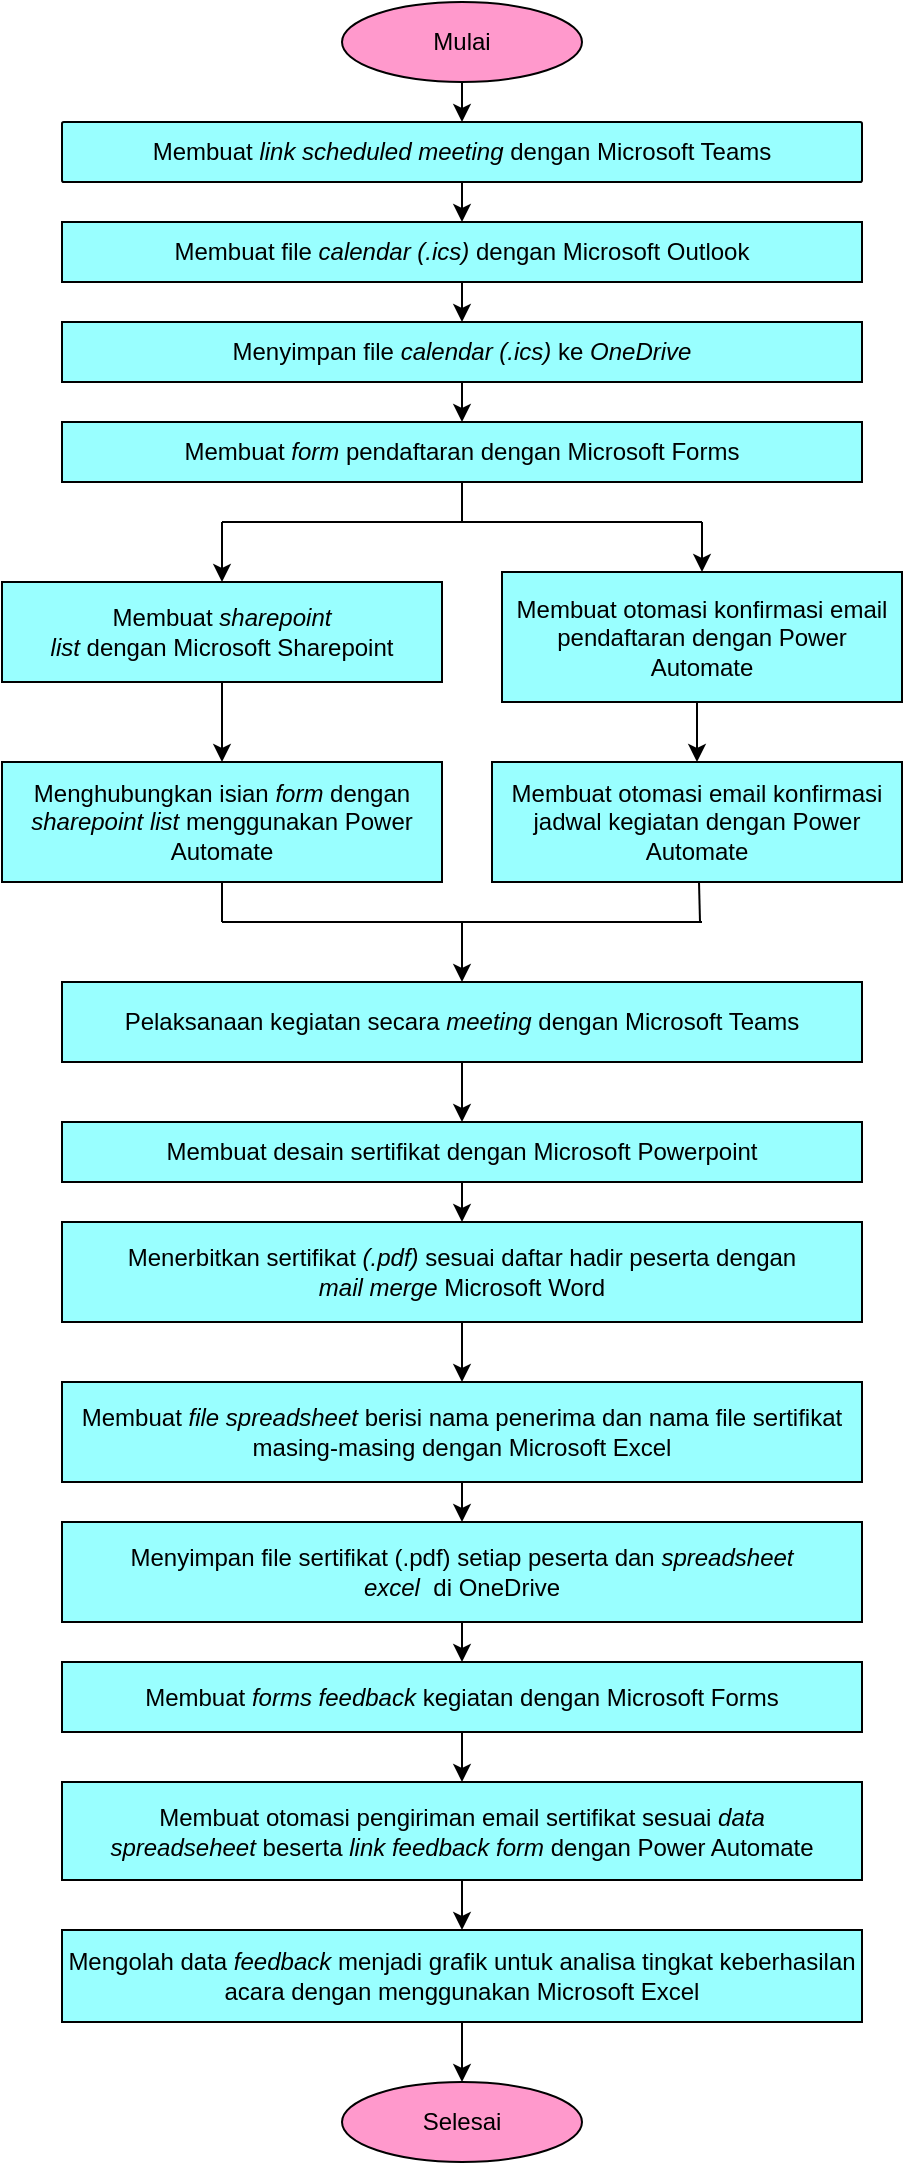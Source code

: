 <mxfile version="16.4.2" type="github">
  <diagram id="C5RBs43oDa-KdzZeNtuy" name="Page-1">
    <mxGraphModel dx="1022" dy="428" grid="1" gridSize="10" guides="1" tooltips="1" connect="1" arrows="1" fold="1" page="1" pageScale="1" pageWidth="827" pageHeight="1169" math="0" shadow="0">
      <root>
        <mxCell id="WIyWlLk6GJQsqaUBKTNV-0" />
        <mxCell id="WIyWlLk6GJQsqaUBKTNV-1" parent="WIyWlLk6GJQsqaUBKTNV-0" />
        <mxCell id="1-cIDiVZa9EnnmiFmrUG-43" style="edgeStyle=orthogonalEdgeStyle;rounded=0;orthogonalLoop=1;jettySize=auto;html=1;exitX=0.5;exitY=1;exitDx=0;exitDy=0;entryX=0.5;entryY=0;entryDx=0;entryDy=0;" parent="WIyWlLk6GJQsqaUBKTNV-1" source="WIyWlLk6GJQsqaUBKTNV-3" target="1-cIDiVZa9EnnmiFmrUG-15" edge="1">
          <mxGeometry relative="1" as="geometry" />
        </mxCell>
        <mxCell id="WIyWlLk6GJQsqaUBKTNV-3" value="Membuat file &lt;i&gt;calendar (.ics)&lt;/i&gt; dengan Microsoft Outlook" style="rounded=1;whiteSpace=wrap;html=1;fontSize=12;glass=0;strokeWidth=1;shadow=0;arcSize=0;fillColor=#99FFFF;" parent="WIyWlLk6GJQsqaUBKTNV-1" vertex="1">
          <mxGeometry x="240" y="150" width="400" height="30" as="geometry" />
        </mxCell>
        <mxCell id="1-cIDiVZa9EnnmiFmrUG-41" style="edgeStyle=orthogonalEdgeStyle;rounded=0;orthogonalLoop=1;jettySize=auto;html=1;exitX=0.5;exitY=1;exitDx=0;exitDy=0;entryX=0.5;entryY=0;entryDx=0;entryDy=0;" parent="WIyWlLk6GJQsqaUBKTNV-1" source="1-cIDiVZa9EnnmiFmrUG-0" target="1-cIDiVZa9EnnmiFmrUG-1" edge="1">
          <mxGeometry relative="1" as="geometry" />
        </mxCell>
        <mxCell id="1-cIDiVZa9EnnmiFmrUG-0" value="Mulai" style="ellipse;whiteSpace=wrap;html=1;fillColor=#FF99CC;" parent="WIyWlLk6GJQsqaUBKTNV-1" vertex="1">
          <mxGeometry x="380" y="40" width="120" height="40" as="geometry" />
        </mxCell>
        <mxCell id="1-cIDiVZa9EnnmiFmrUG-42" style="edgeStyle=orthogonalEdgeStyle;rounded=0;orthogonalLoop=1;jettySize=auto;html=1;exitX=0.5;exitY=1;exitDx=0;exitDy=0;entryX=0.5;entryY=0;entryDx=0;entryDy=0;" parent="WIyWlLk6GJQsqaUBKTNV-1" source="1-cIDiVZa9EnnmiFmrUG-1" target="WIyWlLk6GJQsqaUBKTNV-3" edge="1">
          <mxGeometry relative="1" as="geometry" />
        </mxCell>
        <mxCell id="1-cIDiVZa9EnnmiFmrUG-1" value="Membuat&amp;nbsp;&lt;i&gt;link&amp;nbsp;scheduled meeting&lt;/i&gt; dengan&amp;nbsp;Microsoft Teams" style="whiteSpace=wrap;html=1;rounded=1;glass=0;strokeWidth=1;shadow=0;arcSize=3;fillColor=#99FFFF;" parent="WIyWlLk6GJQsqaUBKTNV-1" vertex="1">
          <mxGeometry x="240" y="100" width="400" height="30" as="geometry" />
        </mxCell>
        <mxCell id="1-cIDiVZa9EnnmiFmrUG-8" value="Membuat &lt;i&gt;form &lt;/i&gt;pendaftaran dengan Microsoft Forms" style="rounded=0;whiteSpace=wrap;html=1;fillColor=#99FFFF;" parent="WIyWlLk6GJQsqaUBKTNV-1" vertex="1">
          <mxGeometry x="240" y="250" width="400" height="30" as="geometry" />
        </mxCell>
        <mxCell id="hLZOCiNGZijec_69T5MD-2" style="edgeStyle=orthogonalEdgeStyle;rounded=0;orthogonalLoop=1;jettySize=auto;html=1;exitX=0.5;exitY=1;exitDx=0;exitDy=0;entryX=0.5;entryY=0;entryDx=0;entryDy=0;" parent="WIyWlLk6GJQsqaUBKTNV-1" source="1-cIDiVZa9EnnmiFmrUG-9" target="1-cIDiVZa9EnnmiFmrUG-10" edge="1">
          <mxGeometry relative="1" as="geometry" />
        </mxCell>
        <mxCell id="1-cIDiVZa9EnnmiFmrUG-9" value="Membuat&amp;nbsp;&lt;i&gt;sharepoint list&amp;nbsp;&lt;/i&gt;dengan&amp;nbsp;Microsoft Sharepoint" style="rounded=0;whiteSpace=wrap;html=1;fillColor=#99FFFF;" parent="WIyWlLk6GJQsqaUBKTNV-1" vertex="1">
          <mxGeometry x="210" y="330" width="220" height="50" as="geometry" />
        </mxCell>
        <mxCell id="1-cIDiVZa9EnnmiFmrUG-10" value="Menghubungkan isian &lt;i&gt;form &lt;/i&gt;dengan &lt;i&gt;sharepoint list &lt;/i&gt;menggunakan Power Automate" style="rounded=0;whiteSpace=wrap;html=1;fillColor=#99FFFF;" parent="WIyWlLk6GJQsqaUBKTNV-1" vertex="1">
          <mxGeometry x="210" y="420" width="220" height="60" as="geometry" />
        </mxCell>
        <mxCell id="1-cIDiVZa9EnnmiFmrUG-44" style="edgeStyle=orthogonalEdgeStyle;rounded=0;orthogonalLoop=1;jettySize=auto;html=1;exitX=0.5;exitY=1;exitDx=0;exitDy=0;entryX=0.5;entryY=0;entryDx=0;entryDy=0;" parent="WIyWlLk6GJQsqaUBKTNV-1" source="1-cIDiVZa9EnnmiFmrUG-15" target="1-cIDiVZa9EnnmiFmrUG-8" edge="1">
          <mxGeometry relative="1" as="geometry" />
        </mxCell>
        <mxCell id="1-cIDiVZa9EnnmiFmrUG-15" value="Menyimpan file &lt;i&gt;calendar (.ics) &lt;/i&gt;ke &lt;i&gt;OneDrive&lt;/i&gt;" style="rounded=0;whiteSpace=wrap;html=1;fillColor=#99FFFF;" parent="WIyWlLk6GJQsqaUBKTNV-1" vertex="1">
          <mxGeometry x="240" y="200" width="400" height="30" as="geometry" />
        </mxCell>
        <mxCell id="1-cIDiVZa9EnnmiFmrUG-21" style="edgeStyle=orthogonalEdgeStyle;rounded=0;orthogonalLoop=1;jettySize=auto;html=1;exitX=0.5;exitY=1;exitDx=0;exitDy=0;entryX=0.5;entryY=0;entryDx=0;entryDy=0;" parent="WIyWlLk6GJQsqaUBKTNV-1" source="1-cIDiVZa9EnnmiFmrUG-18" target="1-cIDiVZa9EnnmiFmrUG-20" edge="1">
          <mxGeometry relative="1" as="geometry" />
        </mxCell>
        <mxCell id="1-cIDiVZa9EnnmiFmrUG-18" value="Membuat otomasi konfirmasi email pendaftaran dengan Power Automate" style="rounded=0;whiteSpace=wrap;html=1;fillColor=#99FFFF;" parent="WIyWlLk6GJQsqaUBKTNV-1" vertex="1">
          <mxGeometry x="460" y="325" width="200" height="65" as="geometry" />
        </mxCell>
        <mxCell id="1-cIDiVZa9EnnmiFmrUG-20" value="Membuat otomasi email konfirmasi jadwal kegiatan dengan&amp;nbsp;Power Automate" style="rounded=0;whiteSpace=wrap;html=1;fillColor=#99FFFF;" parent="WIyWlLk6GJQsqaUBKTNV-1" vertex="1">
          <mxGeometry x="455" y="420" width="205" height="60" as="geometry" />
        </mxCell>
        <mxCell id="hLZOCiNGZijec_69T5MD-17" style="edgeStyle=orthogonalEdgeStyle;rounded=0;orthogonalLoop=1;jettySize=auto;html=1;exitX=0.5;exitY=1;exitDx=0;exitDy=0;entryX=0.5;entryY=0;entryDx=0;entryDy=0;" parent="WIyWlLk6GJQsqaUBKTNV-1" source="1-cIDiVZa9EnnmiFmrUG-22" target="1-cIDiVZa9EnnmiFmrUG-28" edge="1">
          <mxGeometry relative="1" as="geometry" />
        </mxCell>
        <mxCell id="1-cIDiVZa9EnnmiFmrUG-22" value="Pelaksanaan kegiatan secara &lt;i&gt;meeting&lt;/i&gt; dengan Microsoft Teams" style="rounded=0;whiteSpace=wrap;html=1;fillColor=#99FFFF;" parent="WIyWlLk6GJQsqaUBKTNV-1" vertex="1">
          <mxGeometry x="240" y="530" width="400" height="40" as="geometry" />
        </mxCell>
        <mxCell id="1-cIDiVZa9EnnmiFmrUG-51" style="edgeStyle=orthogonalEdgeStyle;rounded=0;orthogonalLoop=1;jettySize=auto;html=1;exitX=0.5;exitY=1;exitDx=0;exitDy=0;entryX=0.5;entryY=0;entryDx=0;entryDy=0;" parent="WIyWlLk6GJQsqaUBKTNV-1" source="1-cIDiVZa9EnnmiFmrUG-26" target="1-cIDiVZa9EnnmiFmrUG-31" edge="1">
          <mxGeometry relative="1" as="geometry" />
        </mxCell>
        <mxCell id="1-cIDiVZa9EnnmiFmrUG-26" value="Menerbitkan sertifikat &lt;i&gt;(.pdf) &lt;/i&gt;sesuai daftar hadir peserta dengan &lt;br&gt;&lt;i&gt;mail merge &lt;/i&gt;Microsoft Word" style="rounded=0;whiteSpace=wrap;html=1;fillColor=#99FFFF;" parent="WIyWlLk6GJQsqaUBKTNV-1" vertex="1">
          <mxGeometry x="240" y="650" width="400" height="50" as="geometry" />
        </mxCell>
        <mxCell id="1-cIDiVZa9EnnmiFmrUG-30" style="edgeStyle=orthogonalEdgeStyle;rounded=0;orthogonalLoop=1;jettySize=auto;html=1;exitX=0.5;exitY=1;exitDx=0;exitDy=0;entryX=0.5;entryY=0;entryDx=0;entryDy=0;" parent="WIyWlLk6GJQsqaUBKTNV-1" source="1-cIDiVZa9EnnmiFmrUG-28" target="1-cIDiVZa9EnnmiFmrUG-26" edge="1">
          <mxGeometry relative="1" as="geometry" />
        </mxCell>
        <mxCell id="1-cIDiVZa9EnnmiFmrUG-28" value="Membuat desain sertifikat dengan&lt;i&gt;&amp;nbsp;&lt;/i&gt;Microsoft Powerpoint" style="rounded=0;whiteSpace=wrap;html=1;fillColor=#99FFFF;" parent="WIyWlLk6GJQsqaUBKTNV-1" vertex="1">
          <mxGeometry x="240" y="600" width="400" height="30" as="geometry" />
        </mxCell>
        <mxCell id="1-cIDiVZa9EnnmiFmrUG-52" style="edgeStyle=orthogonalEdgeStyle;rounded=0;orthogonalLoop=1;jettySize=auto;html=1;exitX=0.5;exitY=1;exitDx=0;exitDy=0;entryX=0.5;entryY=0;entryDx=0;entryDy=0;" parent="WIyWlLk6GJQsqaUBKTNV-1" source="1-cIDiVZa9EnnmiFmrUG-31" target="1-cIDiVZa9EnnmiFmrUG-32" edge="1">
          <mxGeometry relative="1" as="geometry" />
        </mxCell>
        <mxCell id="1-cIDiVZa9EnnmiFmrUG-31" value="Membuat&amp;nbsp;&lt;i&gt;file spreadsheet&lt;/i&gt;&amp;nbsp;berisi nama penerima dan nama file sertifikat masing-masing dengan&amp;nbsp;Microsoft Excel" style="rounded=0;whiteSpace=wrap;html=1;fillColor=#99FFFF;" parent="WIyWlLk6GJQsqaUBKTNV-1" vertex="1">
          <mxGeometry x="240" y="730" width="400" height="50" as="geometry" />
        </mxCell>
        <mxCell id="1-cIDiVZa9EnnmiFmrUG-53" style="edgeStyle=orthogonalEdgeStyle;rounded=0;orthogonalLoop=1;jettySize=auto;html=1;exitX=0.5;exitY=1;exitDx=0;exitDy=0;entryX=0.5;entryY=0;entryDx=0;entryDy=0;" parent="WIyWlLk6GJQsqaUBKTNV-1" source="1-cIDiVZa9EnnmiFmrUG-32" target="1-cIDiVZa9EnnmiFmrUG-33" edge="1">
          <mxGeometry relative="1" as="geometry" />
        </mxCell>
        <mxCell id="1-cIDiVZa9EnnmiFmrUG-32" value="Menyimpan file sertifikat (.pdf) setiap peserta dan &lt;i&gt;spreadsheet excel&amp;nbsp;&lt;/i&gt;&amp;nbsp;di&lt;i&gt;&amp;nbsp;&lt;/i&gt;OneDrive" style="rounded=0;whiteSpace=wrap;html=1;fillColor=#99FFFF;" parent="WIyWlLk6GJQsqaUBKTNV-1" vertex="1">
          <mxGeometry x="240" y="800" width="400" height="50" as="geometry" />
        </mxCell>
        <mxCell id="1-cIDiVZa9EnnmiFmrUG-57" style="edgeStyle=orthogonalEdgeStyle;rounded=0;orthogonalLoop=1;jettySize=auto;html=1;exitX=0.5;exitY=1;exitDx=0;exitDy=0;entryX=0.5;entryY=0;entryDx=0;entryDy=0;" parent="WIyWlLk6GJQsqaUBKTNV-1" source="1-cIDiVZa9EnnmiFmrUG-33" target="1-cIDiVZa9EnnmiFmrUG-54" edge="1">
          <mxGeometry relative="1" as="geometry" />
        </mxCell>
        <mxCell id="1-cIDiVZa9EnnmiFmrUG-33" value="Membuat &lt;i&gt;forms feedback &lt;/i&gt;kegiatan dengan Microsoft Forms" style="rounded=0;whiteSpace=wrap;html=1;fillColor=#99FFFF;" parent="WIyWlLk6GJQsqaUBKTNV-1" vertex="1">
          <mxGeometry x="240" y="870" width="400" height="35" as="geometry" />
        </mxCell>
        <mxCell id="1-cIDiVZa9EnnmiFmrUG-58" style="edgeStyle=orthogonalEdgeStyle;rounded=0;orthogonalLoop=1;jettySize=auto;html=1;exitX=0.5;exitY=1;exitDx=0;exitDy=0;entryX=0.5;entryY=0;entryDx=0;entryDy=0;" parent="WIyWlLk6GJQsqaUBKTNV-1" source="1-cIDiVZa9EnnmiFmrUG-54" target="1-cIDiVZa9EnnmiFmrUG-56" edge="1">
          <mxGeometry relative="1" as="geometry" />
        </mxCell>
        <mxCell id="1-cIDiVZa9EnnmiFmrUG-54" value="Membuat otomasi pengiriman email sertifikat sesuai &lt;i&gt;data spreadseheet&amp;nbsp;&lt;/i&gt;beserta &lt;i&gt;link feedback form &lt;/i&gt;dengan Power Automate" style="rounded=0;whiteSpace=wrap;html=1;fillColor=#99FFFF;" parent="WIyWlLk6GJQsqaUBKTNV-1" vertex="1">
          <mxGeometry x="240" y="930" width="400" height="49" as="geometry" />
        </mxCell>
        <mxCell id="1-cIDiVZa9EnnmiFmrUG-60" style="edgeStyle=orthogonalEdgeStyle;rounded=0;orthogonalLoop=1;jettySize=auto;html=1;exitX=0.5;exitY=1;exitDx=0;exitDy=0;entryX=0.5;entryY=0;entryDx=0;entryDy=0;" parent="WIyWlLk6GJQsqaUBKTNV-1" source="1-cIDiVZa9EnnmiFmrUG-56" target="1-cIDiVZa9EnnmiFmrUG-59" edge="1">
          <mxGeometry relative="1" as="geometry" />
        </mxCell>
        <mxCell id="1-cIDiVZa9EnnmiFmrUG-56" value="Mengolah data &lt;i&gt;feedback &lt;/i&gt;menjadi grafik untuk analisa tingkat keberhasilan acara dengan menggunakan Microsoft Excel" style="rounded=0;whiteSpace=wrap;html=1;fillColor=#99FFFF;" parent="WIyWlLk6GJQsqaUBKTNV-1" vertex="1">
          <mxGeometry x="240" y="1004" width="400" height="46" as="geometry" />
        </mxCell>
        <mxCell id="1-cIDiVZa9EnnmiFmrUG-59" value="Selesai" style="ellipse;whiteSpace=wrap;html=1;fillColor=#FF99CC;" parent="WIyWlLk6GJQsqaUBKTNV-1" vertex="1">
          <mxGeometry x="380" y="1080" width="120" height="40" as="geometry" />
        </mxCell>
        <mxCell id="hLZOCiNGZijec_69T5MD-6" value="" style="endArrow=none;html=1;rounded=0;" parent="WIyWlLk6GJQsqaUBKTNV-1" edge="1">
          <mxGeometry width="50" height="50" relative="1" as="geometry">
            <mxPoint x="320" y="300" as="sourcePoint" />
            <mxPoint x="560" y="300" as="targetPoint" />
          </mxGeometry>
        </mxCell>
        <mxCell id="hLZOCiNGZijec_69T5MD-7" value="" style="endArrow=none;html=1;rounded=0;entryX=0.5;entryY=1;entryDx=0;entryDy=0;" parent="WIyWlLk6GJQsqaUBKTNV-1" target="1-cIDiVZa9EnnmiFmrUG-8" edge="1">
          <mxGeometry width="50" height="50" relative="1" as="geometry">
            <mxPoint x="440" y="300" as="sourcePoint" />
            <mxPoint x="440" y="300" as="targetPoint" />
          </mxGeometry>
        </mxCell>
        <mxCell id="hLZOCiNGZijec_69T5MD-9" value="" style="endArrow=classic;html=1;rounded=0;entryX=0.5;entryY=0;entryDx=0;entryDy=0;" parent="WIyWlLk6GJQsqaUBKTNV-1" target="1-cIDiVZa9EnnmiFmrUG-9" edge="1">
          <mxGeometry width="50" height="50" relative="1" as="geometry">
            <mxPoint x="320" y="300" as="sourcePoint" />
            <mxPoint x="440" y="300" as="targetPoint" />
          </mxGeometry>
        </mxCell>
        <mxCell id="hLZOCiNGZijec_69T5MD-12" value="" style="endArrow=classic;html=1;rounded=0;entryX=0.5;entryY=0;entryDx=0;entryDy=0;" parent="WIyWlLk6GJQsqaUBKTNV-1" target="1-cIDiVZa9EnnmiFmrUG-18" edge="1">
          <mxGeometry width="50" height="50" relative="1" as="geometry">
            <mxPoint x="560" y="300" as="sourcePoint" />
            <mxPoint x="440" y="300" as="targetPoint" />
          </mxGeometry>
        </mxCell>
        <mxCell id="hLZOCiNGZijec_69T5MD-13" value="" style="endArrow=none;html=1;rounded=0;" parent="WIyWlLk6GJQsqaUBKTNV-1" edge="1">
          <mxGeometry width="50" height="50" relative="1" as="geometry">
            <mxPoint x="320" y="500" as="sourcePoint" />
            <mxPoint x="560" y="500" as="targetPoint" />
          </mxGeometry>
        </mxCell>
        <mxCell id="hLZOCiNGZijec_69T5MD-14" value="" style="endArrow=classic;html=1;rounded=0;entryX=0.5;entryY=0;entryDx=0;entryDy=0;" parent="WIyWlLk6GJQsqaUBKTNV-1" target="1-cIDiVZa9EnnmiFmrUG-22" edge="1">
          <mxGeometry width="50" height="50" relative="1" as="geometry">
            <mxPoint x="440" y="500" as="sourcePoint" />
            <mxPoint x="440" y="400" as="targetPoint" />
          </mxGeometry>
        </mxCell>
        <mxCell id="hLZOCiNGZijec_69T5MD-15" value="" style="endArrow=none;html=1;rounded=0;entryX=0.5;entryY=1;entryDx=0;entryDy=0;" parent="WIyWlLk6GJQsqaUBKTNV-1" target="1-cIDiVZa9EnnmiFmrUG-10" edge="1">
          <mxGeometry width="50" height="50" relative="1" as="geometry">
            <mxPoint x="320" y="500" as="sourcePoint" />
            <mxPoint x="445" y="450" as="targetPoint" />
          </mxGeometry>
        </mxCell>
        <mxCell id="hLZOCiNGZijec_69T5MD-16" value="" style="endArrow=none;html=1;rounded=0;entryX=0.5;entryY=1;entryDx=0;entryDy=0;" parent="WIyWlLk6GJQsqaUBKTNV-1" edge="1">
          <mxGeometry width="50" height="50" relative="1" as="geometry">
            <mxPoint x="559" y="500" as="sourcePoint" />
            <mxPoint x="558.5" y="480" as="targetPoint" />
          </mxGeometry>
        </mxCell>
      </root>
    </mxGraphModel>
  </diagram>
</mxfile>
